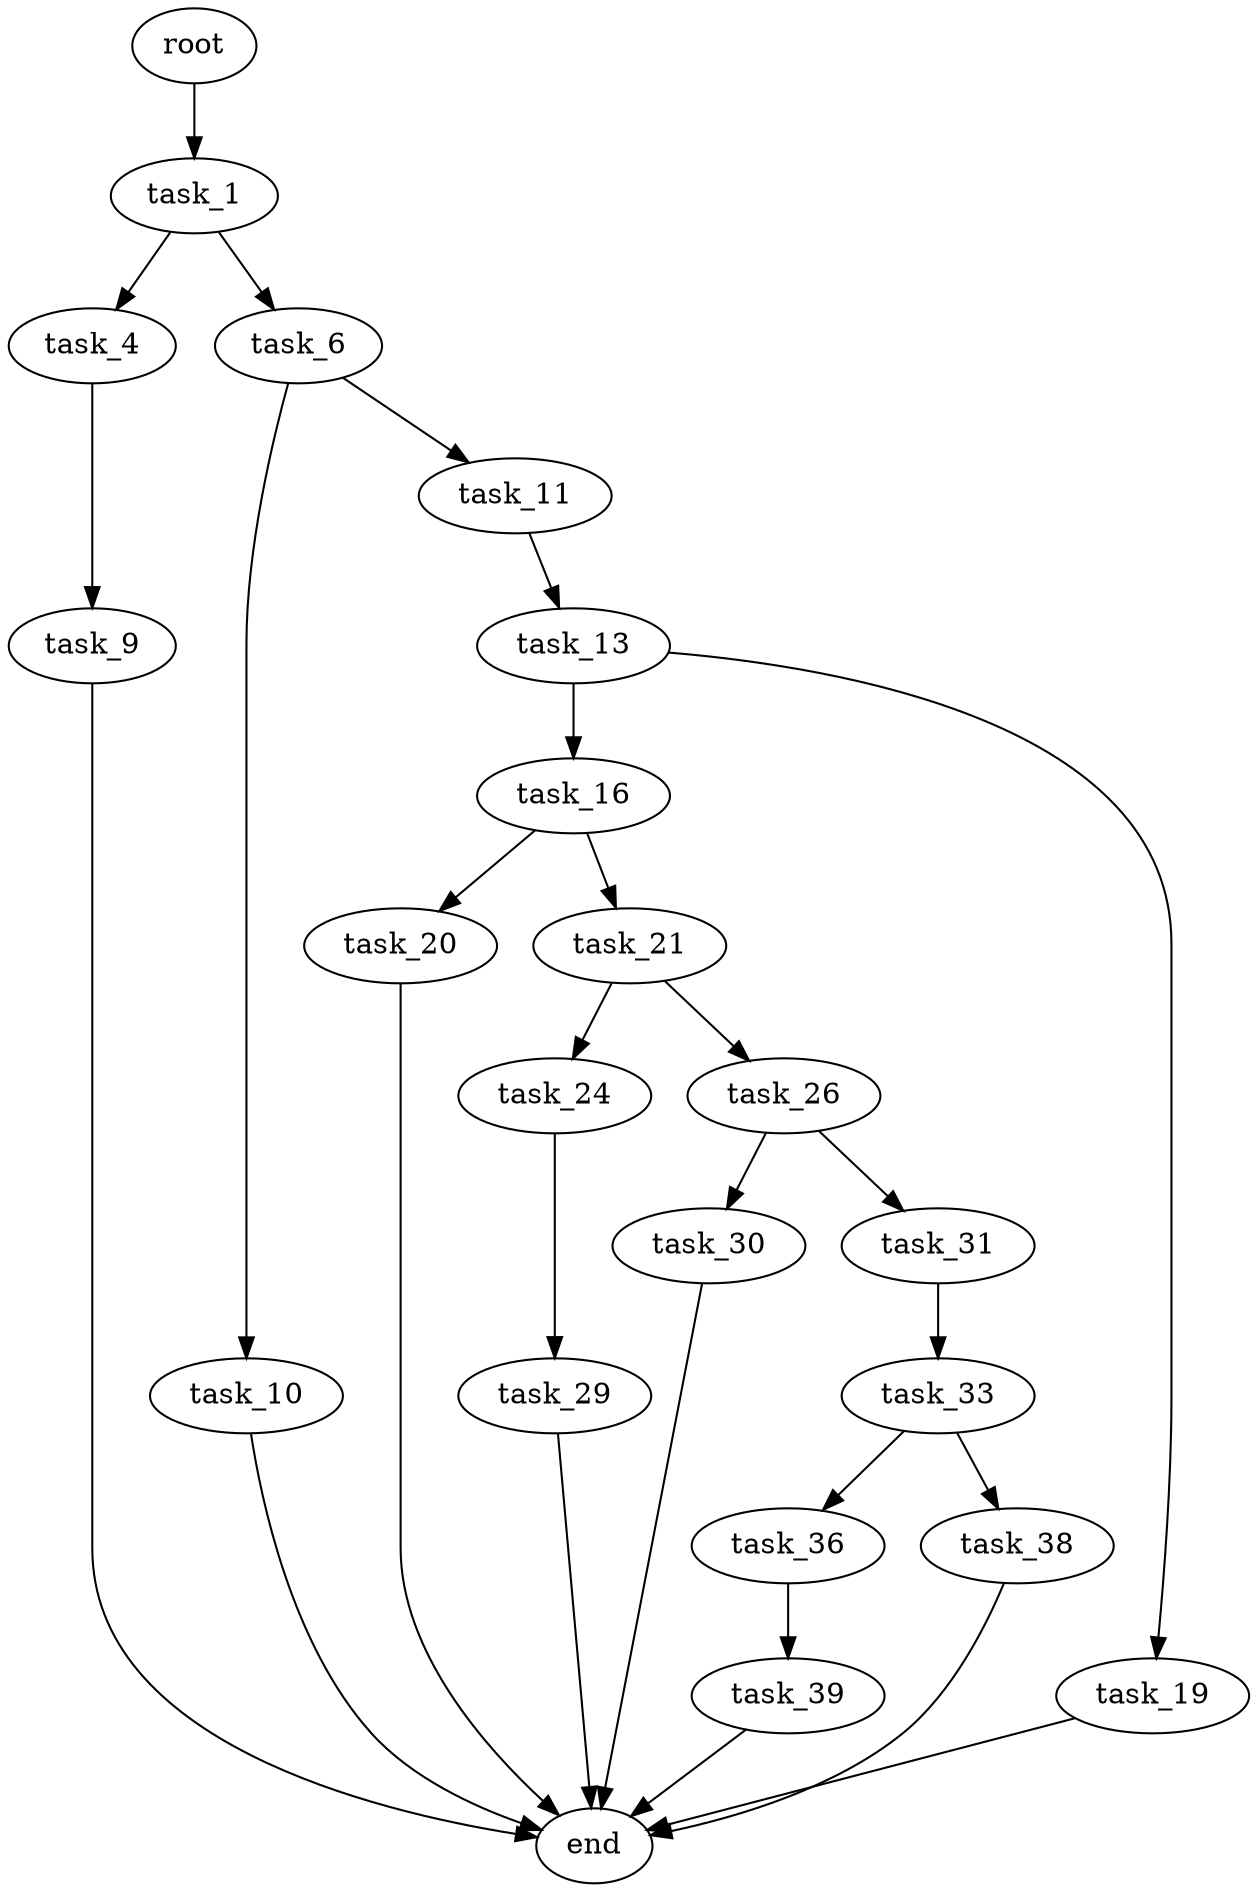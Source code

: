 digraph G {
  root [size="0.000000"];
  task_1 [size="12781745163.000000"];
  task_4 [size="40173110973.000000"];
  task_6 [size="46383411291.000000"];
  task_9 [size="8589934592.000000"];
  task_10 [size="1659842979.000000"];
  task_11 [size="1063621768427.000000"];
  end [size="0.000000"];
  task_13 [size="8589934592.000000"];
  task_16 [size="3089766395.000000"];
  task_19 [size="28991029248.000000"];
  task_20 [size="19245565712.000000"];
  task_21 [size="68719476736.000000"];
  task_24 [size="7200781997.000000"];
  task_26 [size="884955545417.000000"];
  task_29 [size="111264971110.000000"];
  task_30 [size="231928233984.000000"];
  task_31 [size="19017833347.000000"];
  task_33 [size="14599194406.000000"];
  task_36 [size="640465239100.000000"];
  task_38 [size="41998630609.000000"];
  task_39 [size="857628937724.000000"];

  root -> task_1 [size="1.000000"];
  task_1 -> task_4 [size="209715200.000000"];
  task_1 -> task_6 [size="209715200.000000"];
  task_4 -> task_9 [size="679477248.000000"];
  task_6 -> task_10 [size="33554432.000000"];
  task_6 -> task_11 [size="33554432.000000"];
  task_9 -> end [size="1.000000"];
  task_10 -> end [size="1.000000"];
  task_11 -> task_13 [size="838860800.000000"];
  task_13 -> task_16 [size="33554432.000000"];
  task_13 -> task_19 [size="33554432.000000"];
  task_16 -> task_20 [size="301989888.000000"];
  task_16 -> task_21 [size="301989888.000000"];
  task_19 -> end [size="1.000000"];
  task_20 -> end [size="1.000000"];
  task_21 -> task_24 [size="134217728.000000"];
  task_21 -> task_26 [size="134217728.000000"];
  task_24 -> task_29 [size="209715200.000000"];
  task_26 -> task_30 [size="838860800.000000"];
  task_26 -> task_31 [size="838860800.000000"];
  task_29 -> end [size="1.000000"];
  task_30 -> end [size="1.000000"];
  task_31 -> task_33 [size="838860800.000000"];
  task_33 -> task_36 [size="301989888.000000"];
  task_33 -> task_38 [size="301989888.000000"];
  task_36 -> task_39 [size="679477248.000000"];
  task_38 -> end [size="1.000000"];
  task_39 -> end [size="1.000000"];
}

